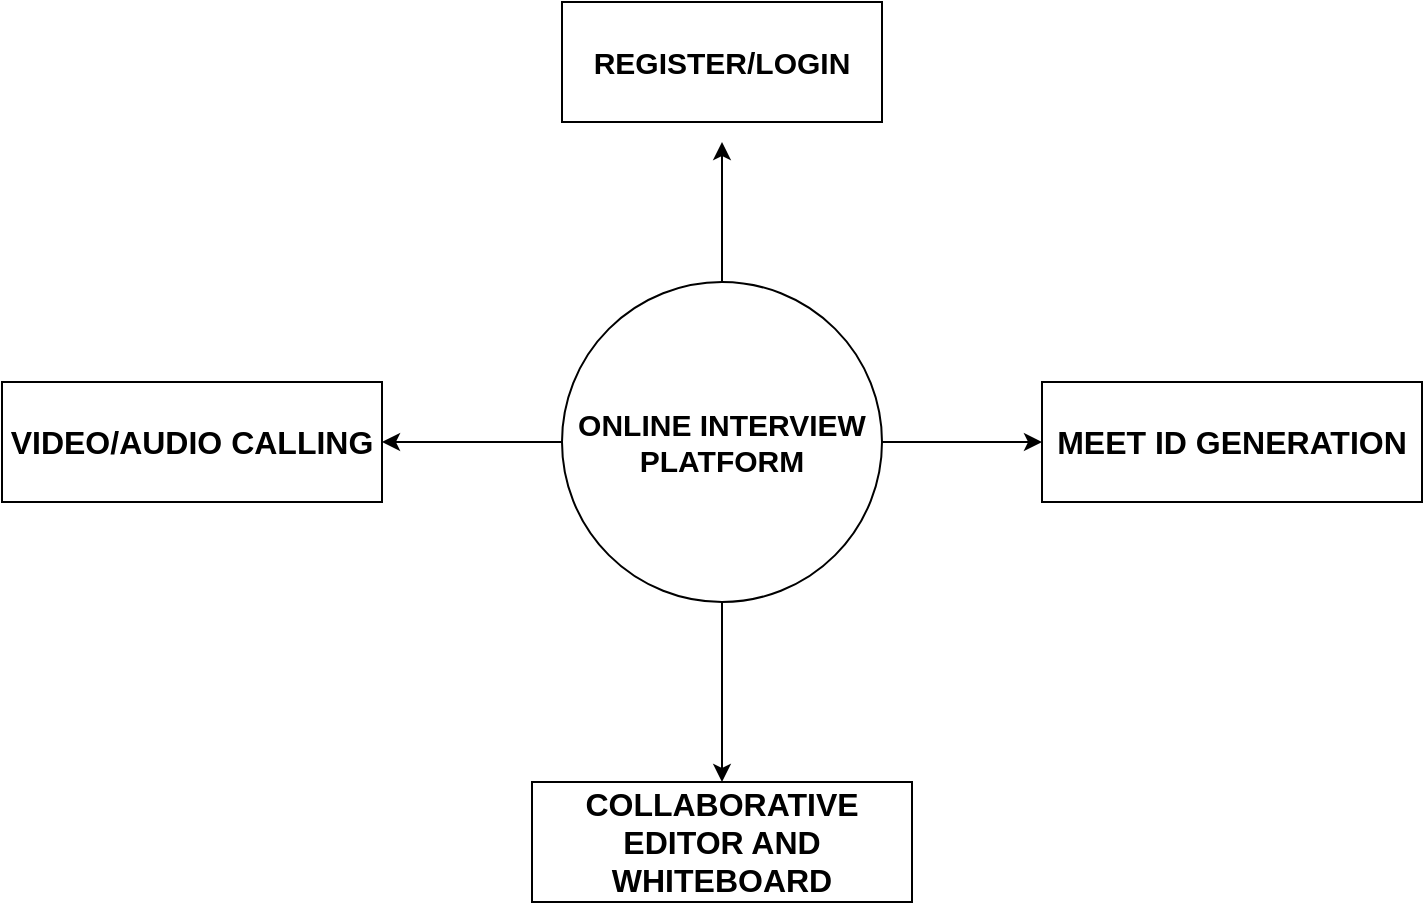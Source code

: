 <mxfile version="14.4.3" type="device"><diagram id="CRmqkx40G1nKV4UrgBDn" name="Page-1"><mxGraphModel dx="1038" dy="548" grid="1" gridSize="10" guides="1" tooltips="1" connect="1" arrows="1" fold="1" page="1" pageScale="1" pageWidth="850" pageHeight="1100" math="0" shadow="0"><root><mxCell id="0"/><mxCell id="1" parent="0"/><mxCell id="OYuFMi8bvztxq1metaDm-3" style="edgeStyle=orthogonalEdgeStyle;rounded=0;orthogonalLoop=1;jettySize=auto;html=1;" edge="1" parent="1" source="OYuFMi8bvztxq1metaDm-1"><mxGeometry relative="1" as="geometry"><mxPoint x="560" y="270" as="targetPoint"/></mxGeometry></mxCell><mxCell id="OYuFMi8bvztxq1metaDm-4" style="edgeStyle=orthogonalEdgeStyle;rounded=0;orthogonalLoop=1;jettySize=auto;html=1;" edge="1" parent="1" source="OYuFMi8bvztxq1metaDm-1"><mxGeometry relative="1" as="geometry"><mxPoint x="400" y="120" as="targetPoint"/></mxGeometry></mxCell><mxCell id="OYuFMi8bvztxq1metaDm-5" style="edgeStyle=orthogonalEdgeStyle;rounded=0;orthogonalLoop=1;jettySize=auto;html=1;" edge="1" parent="1" source="OYuFMi8bvztxq1metaDm-1"><mxGeometry relative="1" as="geometry"><mxPoint x="230" y="270" as="targetPoint"/></mxGeometry></mxCell><mxCell id="OYuFMi8bvztxq1metaDm-6" style="edgeStyle=orthogonalEdgeStyle;rounded=0;orthogonalLoop=1;jettySize=auto;html=1;" edge="1" parent="1" source="OYuFMi8bvztxq1metaDm-1"><mxGeometry relative="1" as="geometry"><mxPoint x="400" y="440" as="targetPoint"/></mxGeometry></mxCell><mxCell id="OYuFMi8bvztxq1metaDm-1" value="&lt;b&gt;&lt;font style=&quot;font-size: 15px&quot;&gt;ONLINE INTERVIEW PLATFORM&lt;/font&gt;&lt;/b&gt;" style="ellipse;whiteSpace=wrap;html=1;aspect=fixed;" vertex="1" parent="1"><mxGeometry x="320" y="190" width="160" height="160" as="geometry"/></mxCell><mxCell id="OYuFMi8bvztxq1metaDm-7" value="&lt;b&gt;&lt;font style=&quot;font-size: 16px&quot;&gt;MEET ID GENERATION&lt;/font&gt;&lt;/b&gt;" style="rounded=0;whiteSpace=wrap;html=1;fillColor=none;" vertex="1" parent="1"><mxGeometry x="560" y="240" width="190" height="60" as="geometry"/></mxCell><mxCell id="OYuFMi8bvztxq1metaDm-8" value="&lt;b&gt;&lt;font style=&quot;font-size: 15px&quot;&gt;REGISTER/LOGIN&lt;/font&gt;&lt;/b&gt;" style="rounded=0;whiteSpace=wrap;html=1;fillColor=none;" vertex="1" parent="1"><mxGeometry x="320" y="50" width="160" height="60" as="geometry"/></mxCell><mxCell id="OYuFMi8bvztxq1metaDm-11" value="&lt;b&gt;&lt;font style=&quot;font-size: 16px&quot;&gt;COLLABORATIVE EDITOR AND WHITEBOARD&lt;/font&gt;&lt;/b&gt;" style="rounded=0;whiteSpace=wrap;html=1;fillColor=none;" vertex="1" parent="1"><mxGeometry x="305" y="440" width="190" height="60" as="geometry"/></mxCell><mxCell id="OYuFMi8bvztxq1metaDm-12" value="&lt;span style=&quot;font-size: 16px&quot;&gt;&lt;b&gt;VIDEO/AUDIO CALLING&lt;/b&gt;&lt;/span&gt;" style="rounded=0;whiteSpace=wrap;html=1;fillColor=none;" vertex="1" parent="1"><mxGeometry x="40" y="240" width="190" height="60" as="geometry"/></mxCell></root></mxGraphModel></diagram></mxfile>
